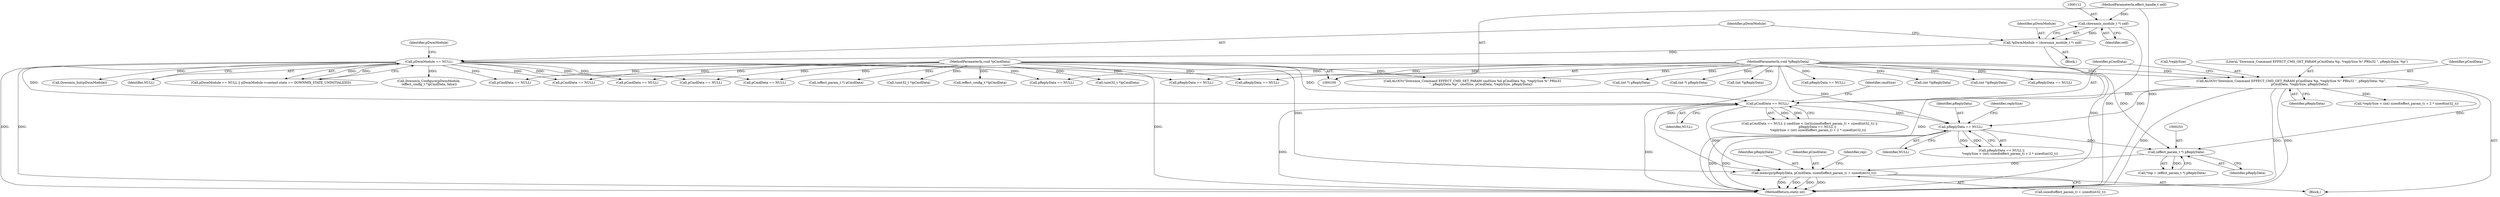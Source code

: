 digraph "1_Android_aeea52da00d210587fb3ed895de3d5f2e0264c88_0@API" {
"1000255" [label="(Call,memcpy(pReplyData, pCmdData, sizeof(effect_param_t) + sizeof(int32_t)))"];
"1000252" [label="(Call,(effect_param_t *) pReplyData)"];
"1000230" [label="(Call,pReplyData == NULL)"];
"1000208" [label="(Call,ALOGV(\"Downmix_Command EFFECT_CMD_GET_PARAM pCmdData %p, *replySize %\" PRIu32 \", pReplyData: %p\",\n                 pCmdData, *replySize, pReplyData))"];
"1000104" [label="(MethodParameterIn,void *pCmdData)"];
"1000106" [label="(MethodParameterIn,void *pReplyData)"];
"1000216" [label="(Call,pCmdData == NULL)"];
"1000118" [label="(Call,pDwmModule == NULL)"];
"1000109" [label="(Call,*pDwmModule = (downmix_module_t *) self)"];
"1000111" [label="(Call,(downmix_module_t *) self)"];
"1000101" [label="(MethodParameterIn,effect_handle_t self)"];
"1000231" [label="(Identifier,pReplyData)"];
"1000213" [label="(Identifier,pReplyData)"];
"1000104" [label="(MethodParameterIn,void *pCmdData)"];
"1000113" [label="(Identifier,self)"];
"1000101" [label="(MethodParameterIn,effect_handle_t self)"];
"1000232" [label="(Identifier,NULL)"];
"1000339" [label="(Call,(effect_param_t *) pCmdData)"];
"1000322" [label="(Call,pReplyData == NULL)"];
"1000124" [label="(Identifier,pDwmModule)"];
"1000344" [label="(Call,(int *)pReplyData)"];
"1000229" [label="(Call,pReplyData == NULL ||\n                 *replySize < (int) sizeof(effect_param_t) + 2 * sizeof(int32_t))"];
"1000235" [label="(Identifier,replySize)"];
"1000256" [label="(Identifier,pReplyData)"];
"1000119" [label="(Identifier,pDwmModule)"];
"1000163" [label="(Call,Downmix_Init(pDwmModule))"];
"1000255" [label="(Call,memcpy(pReplyData, pCmdData, sizeof(effect_param_t) + sizeof(int32_t)))"];
"1000257" [label="(Identifier,pCmdData)"];
"1000169" [label="(Call,pCmdData == NULL)"];
"1000120" [label="(Identifier,NULL)"];
"1000258" [label="(Call,sizeof(effect_param_t) + sizeof(int32_t))"];
"1000265" [label="(Identifier,rep)"];
"1000254" [label="(Identifier,pReplyData)"];
"1000407" [label="(Call,(int *)pReplyData)"];
"1000178" [label="(Call,pReplyData == NULL)"];
"1000221" [label="(Identifier,cmdSize)"];
"1000525" [label="(Call,pCmdData == NULL)"];
"1000110" [label="(Identifier,pDwmModule)"];
"1000233" [label="(Call,*replySize < (int) sizeof(effect_param_t) + 2 * sizeof(int32_t))"];
"1000192" [label="(Call,(int *) pReplyData)"];
"1000548" [label="(MethodReturn,static int)"];
"1000215" [label="(Call,pCmdData == NULL || cmdSize < (int)(sizeof(effect_param_t) + sizeof(int32_t)) ||\n                pReplyData == NULL ||\n                 *replySize < (int) sizeof(effect_param_t) + 2 * sizeof(int32_t))"];
"1000111" [label="(Call,(downmix_module_t *) self)"];
"1000454" [label="(Call,pCmdData == NULL)"];
"1000146" [label="(Call,pReplyData == NULL)"];
"1000106" [label="(MethodParameterIn,void *pReplyData)"];
"1000117" [label="(Call,pDwmModule == NULL || pDwmModule->context.state == DOWNMIX_STATE_UNINITIALIZED)"];
"1000308" [label="(Call,pCmdData == NULL)"];
"1000217" [label="(Identifier,pCmdData)"];
"1000209" [label="(Literal,\"Downmix_Command EFFECT_CMD_GET_PARAM pCmdData %p, *replySize %\" PRIu32 \", pReplyData: %p\")"];
"1000496" [label="(Call,(uint32_t *)pCmdData)"];
"1000142" [label="(Block,)"];
"1000250" [label="(Call,*rep = (effect_param_t *) pReplyData)"];
"1000197" [label="(Call,(effect_config_t *)pCmdData)"];
"1000160" [label="(Call,(int *) pReplyData)"];
"1000376" [label="(Call,pReplyData == NULL)"];
"1000218" [label="(Identifier,NULL)"];
"1000210" [label="(Identifier,pCmdData)"];
"1000510" [label="(Call,(uint32_t *)pCmdData)"];
"1000208" [label="(Call,ALOGV(\"Downmix_Command EFFECT_CMD_GET_PARAM pCmdData %p, *replySize %\" PRIu32 \", pReplyData: %p\",\n                 pCmdData, *replySize, pReplyData))"];
"1000415" [label="(Call,pReplyData == NULL)"];
"1000195" [label="(Call,Downmix_Configure(pDwmModule,\n (effect_config_t *)pCmdData, false))"];
"1000107" [label="(Block,)"];
"1000216" [label="(Call,pCmdData == NULL)"];
"1000252" [label="(Call,(effect_param_t *) pReplyData)"];
"1000299" [label="(Call,ALOGV(\"Downmix_Command EFFECT_CMD_SET_PARAM cmdSize %d pCmdData %p, *replySize %\" PRIu32\n                 \", pReplyData %p\", cmdSize, pCmdData, *replySize, pReplyData))"];
"1000472" [label="(Call,pCmdData == NULL)"];
"1000446" [label="(Call,(int *)pReplyData)"];
"1000118" [label="(Call,pDwmModule == NULL)"];
"1000230" [label="(Call,pReplyData == NULL)"];
"1000109" [label="(Call,*pDwmModule = (downmix_module_t *) self)"];
"1000211" [label="(Call,*replySize)"];
"1000255" -> "1000142"  [label="AST: "];
"1000255" -> "1000258"  [label="CFG: "];
"1000256" -> "1000255"  [label="AST: "];
"1000257" -> "1000255"  [label="AST: "];
"1000258" -> "1000255"  [label="AST: "];
"1000265" -> "1000255"  [label="CFG: "];
"1000255" -> "1000548"  [label="DDG: "];
"1000255" -> "1000548"  [label="DDG: "];
"1000255" -> "1000548"  [label="DDG: "];
"1000255" -> "1000548"  [label="DDG: "];
"1000252" -> "1000255"  [label="DDG: "];
"1000106" -> "1000255"  [label="DDG: "];
"1000216" -> "1000255"  [label="DDG: "];
"1000104" -> "1000255"  [label="DDG: "];
"1000252" -> "1000250"  [label="AST: "];
"1000252" -> "1000254"  [label="CFG: "];
"1000253" -> "1000252"  [label="AST: "];
"1000254" -> "1000252"  [label="AST: "];
"1000250" -> "1000252"  [label="CFG: "];
"1000252" -> "1000250"  [label="DDG: "];
"1000230" -> "1000252"  [label="DDG: "];
"1000208" -> "1000252"  [label="DDG: "];
"1000106" -> "1000252"  [label="DDG: "];
"1000230" -> "1000229"  [label="AST: "];
"1000230" -> "1000232"  [label="CFG: "];
"1000231" -> "1000230"  [label="AST: "];
"1000232" -> "1000230"  [label="AST: "];
"1000235" -> "1000230"  [label="CFG: "];
"1000229" -> "1000230"  [label="CFG: "];
"1000230" -> "1000548"  [label="DDG: "];
"1000230" -> "1000548"  [label="DDG: "];
"1000230" -> "1000229"  [label="DDG: "];
"1000230" -> "1000229"  [label="DDG: "];
"1000208" -> "1000230"  [label="DDG: "];
"1000106" -> "1000230"  [label="DDG: "];
"1000216" -> "1000230"  [label="DDG: "];
"1000208" -> "1000142"  [label="AST: "];
"1000208" -> "1000213"  [label="CFG: "];
"1000209" -> "1000208"  [label="AST: "];
"1000210" -> "1000208"  [label="AST: "];
"1000211" -> "1000208"  [label="AST: "];
"1000213" -> "1000208"  [label="AST: "];
"1000217" -> "1000208"  [label="CFG: "];
"1000208" -> "1000548"  [label="DDG: "];
"1000208" -> "1000548"  [label="DDG: "];
"1000208" -> "1000548"  [label="DDG: "];
"1000104" -> "1000208"  [label="DDG: "];
"1000106" -> "1000208"  [label="DDG: "];
"1000208" -> "1000216"  [label="DDG: "];
"1000208" -> "1000233"  [label="DDG: "];
"1000104" -> "1000100"  [label="AST: "];
"1000104" -> "1000548"  [label="DDG: "];
"1000104" -> "1000169"  [label="DDG: "];
"1000104" -> "1000197"  [label="DDG: "];
"1000104" -> "1000216"  [label="DDG: "];
"1000104" -> "1000299"  [label="DDG: "];
"1000104" -> "1000308"  [label="DDG: "];
"1000104" -> "1000339"  [label="DDG: "];
"1000104" -> "1000454"  [label="DDG: "];
"1000104" -> "1000472"  [label="DDG: "];
"1000104" -> "1000496"  [label="DDG: "];
"1000104" -> "1000510"  [label="DDG: "];
"1000104" -> "1000525"  [label="DDG: "];
"1000106" -> "1000100"  [label="AST: "];
"1000106" -> "1000548"  [label="DDG: "];
"1000106" -> "1000146"  [label="DDG: "];
"1000106" -> "1000160"  [label="DDG: "];
"1000106" -> "1000178"  [label="DDG: "];
"1000106" -> "1000192"  [label="DDG: "];
"1000106" -> "1000299"  [label="DDG: "];
"1000106" -> "1000322"  [label="DDG: "];
"1000106" -> "1000344"  [label="DDG: "];
"1000106" -> "1000376"  [label="DDG: "];
"1000106" -> "1000407"  [label="DDG: "];
"1000106" -> "1000415"  [label="DDG: "];
"1000106" -> "1000446"  [label="DDG: "];
"1000216" -> "1000215"  [label="AST: "];
"1000216" -> "1000218"  [label="CFG: "];
"1000217" -> "1000216"  [label="AST: "];
"1000218" -> "1000216"  [label="AST: "];
"1000221" -> "1000216"  [label="CFG: "];
"1000215" -> "1000216"  [label="CFG: "];
"1000216" -> "1000548"  [label="DDG: "];
"1000216" -> "1000548"  [label="DDG: "];
"1000216" -> "1000215"  [label="DDG: "];
"1000216" -> "1000215"  [label="DDG: "];
"1000118" -> "1000216"  [label="DDG: "];
"1000118" -> "1000117"  [label="AST: "];
"1000118" -> "1000120"  [label="CFG: "];
"1000119" -> "1000118"  [label="AST: "];
"1000120" -> "1000118"  [label="AST: "];
"1000124" -> "1000118"  [label="CFG: "];
"1000117" -> "1000118"  [label="CFG: "];
"1000118" -> "1000548"  [label="DDG: "];
"1000118" -> "1000548"  [label="DDG: "];
"1000118" -> "1000117"  [label="DDG: "];
"1000118" -> "1000117"  [label="DDG: "];
"1000109" -> "1000118"  [label="DDG: "];
"1000118" -> "1000146"  [label="DDG: "];
"1000118" -> "1000163"  [label="DDG: "];
"1000118" -> "1000169"  [label="DDG: "];
"1000118" -> "1000195"  [label="DDG: "];
"1000118" -> "1000308"  [label="DDG: "];
"1000118" -> "1000376"  [label="DDG: "];
"1000118" -> "1000415"  [label="DDG: "];
"1000118" -> "1000454"  [label="DDG: "];
"1000118" -> "1000472"  [label="DDG: "];
"1000118" -> "1000525"  [label="DDG: "];
"1000109" -> "1000107"  [label="AST: "];
"1000109" -> "1000111"  [label="CFG: "];
"1000110" -> "1000109"  [label="AST: "];
"1000111" -> "1000109"  [label="AST: "];
"1000119" -> "1000109"  [label="CFG: "];
"1000109" -> "1000548"  [label="DDG: "];
"1000111" -> "1000109"  [label="DDG: "];
"1000111" -> "1000113"  [label="CFG: "];
"1000112" -> "1000111"  [label="AST: "];
"1000113" -> "1000111"  [label="AST: "];
"1000111" -> "1000548"  [label="DDG: "];
"1000101" -> "1000111"  [label="DDG: "];
"1000101" -> "1000100"  [label="AST: "];
"1000101" -> "1000548"  [label="DDG: "];
}
